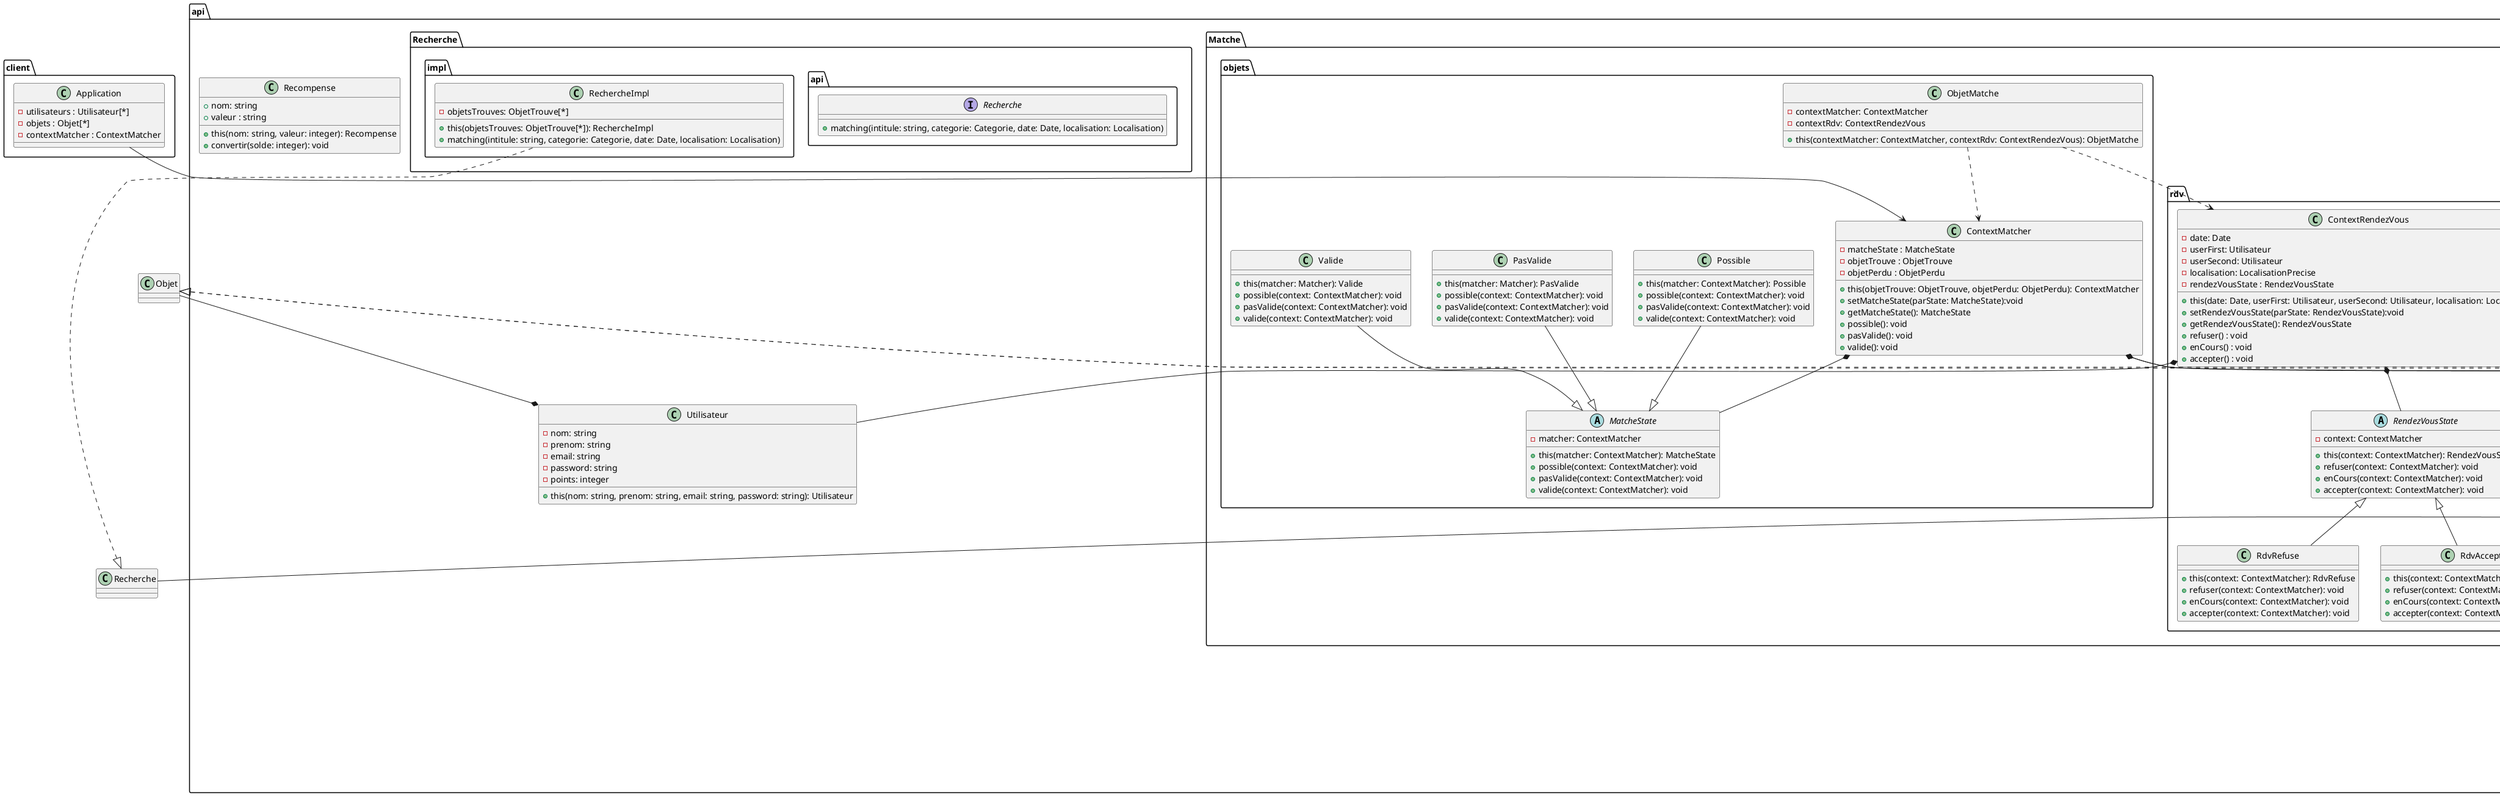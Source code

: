 @startuml
'https://plantuml.com/class-diagram

/' Une dépendance = avoir l'objet en paramètre d'une méthode (trait en pointillé)
   Une association = avoir l'objet en attribut (trait plein)
'/

package client
{
    class Application
    {
        /' Créeation d'objets '/
        - utilisateurs : Utilisateur[*]
        - objets : Objet[*]
        - contextMatcher : ContextMatcher
    }
}

package api
{
    package api.Localisation
    {
        class Position
        {
            - double longitude
            - double latitude
            + this(longitude : double, latitude : double): Position
        }

        package api.Localisation.api
        {
            interface Localisation
            {
            }
        }

        package api.Localisation.impl
        {
            class LocalisationPrecise
            {
                +this(position : Position): LocalisationPrecise
            }

            class LocalisationFloue
            {
                +this(position : Position, rayon : double): LocalisationFloue
            }
        }
    }

    package api.Objet
    {
        enum Categorie
        {
            ELECTRONIQUE,
            BAGAGES & SACS,
            EFFETS PERSONNELS, /' Clés, ...'/
            PAPIERS & DOCUMENTS OFFICIELS,
            PORTEFEUILLE & CB,
            DIVERS,
            /'Faire un switch '/
            + getPoints(): integer
        }

        package api.Objet.api
        {
            interface Objet
            {
                +getDistance(localisationUser: LocalisationPrecise, localisationObjet: Localisation): double
            }

            interface BuilderObjet
            {
                +setDescription(description: string): void
                +build(): Objet
            }
        }

        package api.Objet.impl
        {
            class ObjetTrouve{
                + this(builder: BuilderObjetTrouve): ObjetTrouve
                +getDistance(localisationUser: LocalisationPrecise, localisationObjet: LocalisationPrecise): double
            }

            class ObjetPerdu{
                + this(builder: BuilderObjetPerdu): ObjetPerdu
                +getDistance(localisationUser: LocalisationPrecise, localisationObjet: LocalisationFloue): double
            }

            class BuilderObjetPerdu{
                +this(intitule: string, categorie: Categorie, date: Date, localisation: LocalisationFloue, utilisateur: Utilisateur): BuilderObjetPerdu
                +build(): ObjetPerdu
            }

            class BuilderObjetTrouve{
                +this(intitule: string, categorie: Categorie, date: Date, localisation: LocalisationPrecise, utilisateur: Utilisateur): BuilderObjetTrouve
                +build(): ObjetTrouve
            }
        }
    }

    /'package api.Utilisateur
    {'/
        class Utilisateur{
            -nom: string
            -prenom: string
            -email: string
            -password: string
            - points: integer
            +this(nom: string, prenom: string, email: string, password: string): Utilisateur
        }

        class Recompense
        {
            + nom: string
            + valeur : string
            + this(nom: string, valeur: integer): Recompense
            + convertir(solde: integer): void
        }
    /'}'/

    package api.Calculateur
    {
        package api.Calculateur.api
        {
            interface Calculator
            {
                +{static} getInstance(): Calculator
                +getDistance(localisationUser: LocalisationPrecise, localisationObjet: Localisation): double
            }
        }

        package api.Calculateur.impl
        {
            class CalculatorPrecis{
                -{static} instance: CalculatorPrecis
                -this(): void
                +{static} getInstance(): CalculatorPrecis
                +getDistance(localisationUser: LocalisationPrecise, localisationObjet: LocalisationPrecise): double
            }

            class CalculatorFlou{
                -{static} instance: CalculatorFlou
                -this(): void
                +{static} getInstance(): CalculatorFlou
                +getDistance(localisationUser: LocalisationPrecise, localisationObjet: LocalisationFloue): double
            }
        }
    }

    package api.Recherche
    {
        package api.Recherche.api
        {
            interface Recherche
            {
                + matching(intitule: string, categorie: Categorie, date: Date, localisation: Localisation)
            }
        }

        package api.Recherche.impl
        {
            class RechercheImpl{
                /' Constructeur avec un parametre de type ObjetTrouve'/
                /' Attribut privé = tableau de type ObjetTrouve'/
                - objetsTrouves: ObjetTrouve[*]
                + this(objetsTrouves: ObjetTrouve[*]): RechercheImpl
                + matching(intitule: string, categorie: Categorie, date: Date, localisation: Localisation)
            }
        }
    }

    package api.Matche
    {
        package api.Matche.objets
        {
            /' Context du patron state '/
            class ContextMatcher
            {
                - matcheState : MatcheState
                - objetTrouve : ObjetTrouve
                - objetPerdu : ObjetPerdu
                + this(objetTrouve: ObjetTrouve, objetPerdu: ObjetPerdu): ContextMatcher
                + setMatcheState(parState: MatcheState):void
                + getMatcheState(): MatcheState
                +possible(): void
                +pasValide(): void
                +valide(): void
            }

            /' State dans le pattern state'/
            abstract class MatcheState
            {
                - matcher: ContextMatcher
                +this(matcher: ContextMatcher): MatcheState
                +possible(context: ContextMatcher): void
                +pasValide(context: ContextMatcher): void
                +valide(context: ContextMatcher): void
            }

            /' Peu passer vers PasValide ou Valide '/
            class Possible{
                +this(matcher: ContextMatcher): Possible
                /'Corps vide '/
                +possible(context: ContextMatcher): void
                +pasValide(context: ContextMatcher): void
                +valide(context: ContextMatcher): void
            }

            /' C'est l'état par défaut '/
            class PasValide
            {
                +this(matcher: Matcher): PasValide
                +possible(context: ContextMatcher): void
                /'Corps vide '/
                +pasValide(context: ContextMatcher): void
                /'Corps vide '/
                +valide(context: ContextMatcher): void
            }

            /' C'est l'état final '/
            class Valide{
                +this(matcher: Matcher): Valide
                /'Corps vide '/
                +possible(context: ContextMatcher): void
                /'Corps vide '/
                +pasValide(context: ContextMatcher): void
                /'Corps vide '/
                +valide(context: ContextMatcher): void
            }

            class ObjetMatche
            {
                - contextMatcher: ContextMatcher
                - contextRdv: ContextRendezVous
                + this(contextMatcher: ContextMatcher, contextRdv: ContextRendezVous): ObjetMatche
            }
        }

        package api.Matche.rdv
        {
            class ContextRendezVous
            {
                - date: Date
                - userFirst: Utilisateur
                - userSecond: Utilisateur
                - localisation: LocalisationPrecise
                - rendezVousState : RendezVousState
                + this(date: Date, userFirst: Utilisateur, userSecond: Utilisateur, localisation: Localisation)
                + setRendezVousState(parState: RendezVousState):void
                + getRendezVousState(): RendezVousState
                + refuser() : void
                + enCours() : void
                + accepter() : void
            }

            abstract class RendezVousState
            {
                - context: ContextMatcher
                + this(context: ContextMatcher): RendezVousState
                + refuser(context: ContextMatcher): void
                + enCours(context: ContextMatcher): void
                + accepter(context: ContextMatcher): void
            }

            /'Etat par défaut '/
            class RdvEnCours
            {
                + this(context: ContextMatcher): RdvEnCours
                + refuser(context: ContextMatcher): void
                /' Méthode vide '/
                + enCours(context: ContextMatcher): void
                /' Verser les points à l'utlisateur '/
                + accepter(context: ContextMatcher): void
            }

            class RdvRefuse
            {
                + this(context: ContextMatcher): RdvRefuse
                /' Méthode vide '/
                + refuser(context: ContextMatcher): void
                + enCours(context: ContextMatcher): void
                /' Méthode vide '/
                + accepter(context: ContextMatcher): void
            }

            class RdvAccepte
            {
                + this(context: ContextMatcher): RdvAccepte
                /' Méthode vide '/
                + refuser(context: ContextMatcher): void
                /' Méthode vide '/
                + enCours(context: ContextMatcher): void
                /' Méthode vide  '/
                + accepter(context: ContextMatcher): void
            }
        }
    }
}


BuilderObjet <|.. BuilderObjetPerdu
BuilderObjet <|.. BuilderObjetTrouve
ObjetTrouve <-- BuilderObjetTrouve
ObjetPerdu <-- BuilderObjetPerdu

BuilderObjetPerdu ..> Categorie
BuilderObjetTrouve ..> Categorie

BuilderObjetPerdu ..> Localisation
BuilderObjetTrouve ..> Localisation

Calculator <|.. CalculatorFlou
Calculator <|.. CalculatorPrecis

ObjetPerdu --> CalculatorFlou
ObjetTrouve --> CalculatorPrecis

ObjetTrouve <-- Recherche

Localisation <|.. LocalisationPrecise
Localisation <|.. LocalisationFloue

Position "1" <-- Localisation

/'Valide ..|> State
Possible ..|> State
Utilisateur ..> Valide
Utilisateur ..> Possible
Utilisateur --> Matcher
Matcher o--> State
Valide --> Matcher
Possible --> Matcher'/

Valide --|> MatcheState
Possible --|> MatcheState
PasValide --|> MatcheState
ContextMatcher *-- MatcheState
Application --> ContextMatcher
ContextMatcher *-- "1" ObjetTrouve
ContextMatcher *-- "1" ObjetPerdu

Objet <|.. ObjetTrouve
Objet <|.. ObjetPerdu

Recherche <|.. RechercheImpl

Utilisateur *-- Objet

ContextRendezVous *-- Utilisateur
ContextRendezVous *-- RendezVousState
RendezVousState <|-- RdvAccepte
RendezVousState <|-- RdvRefuse
RendezVousState <|-- RdvEnCours

ObjetMatche ..> ContextRendezVous
ObjetMatche ..> ContextMatcher

@enduml